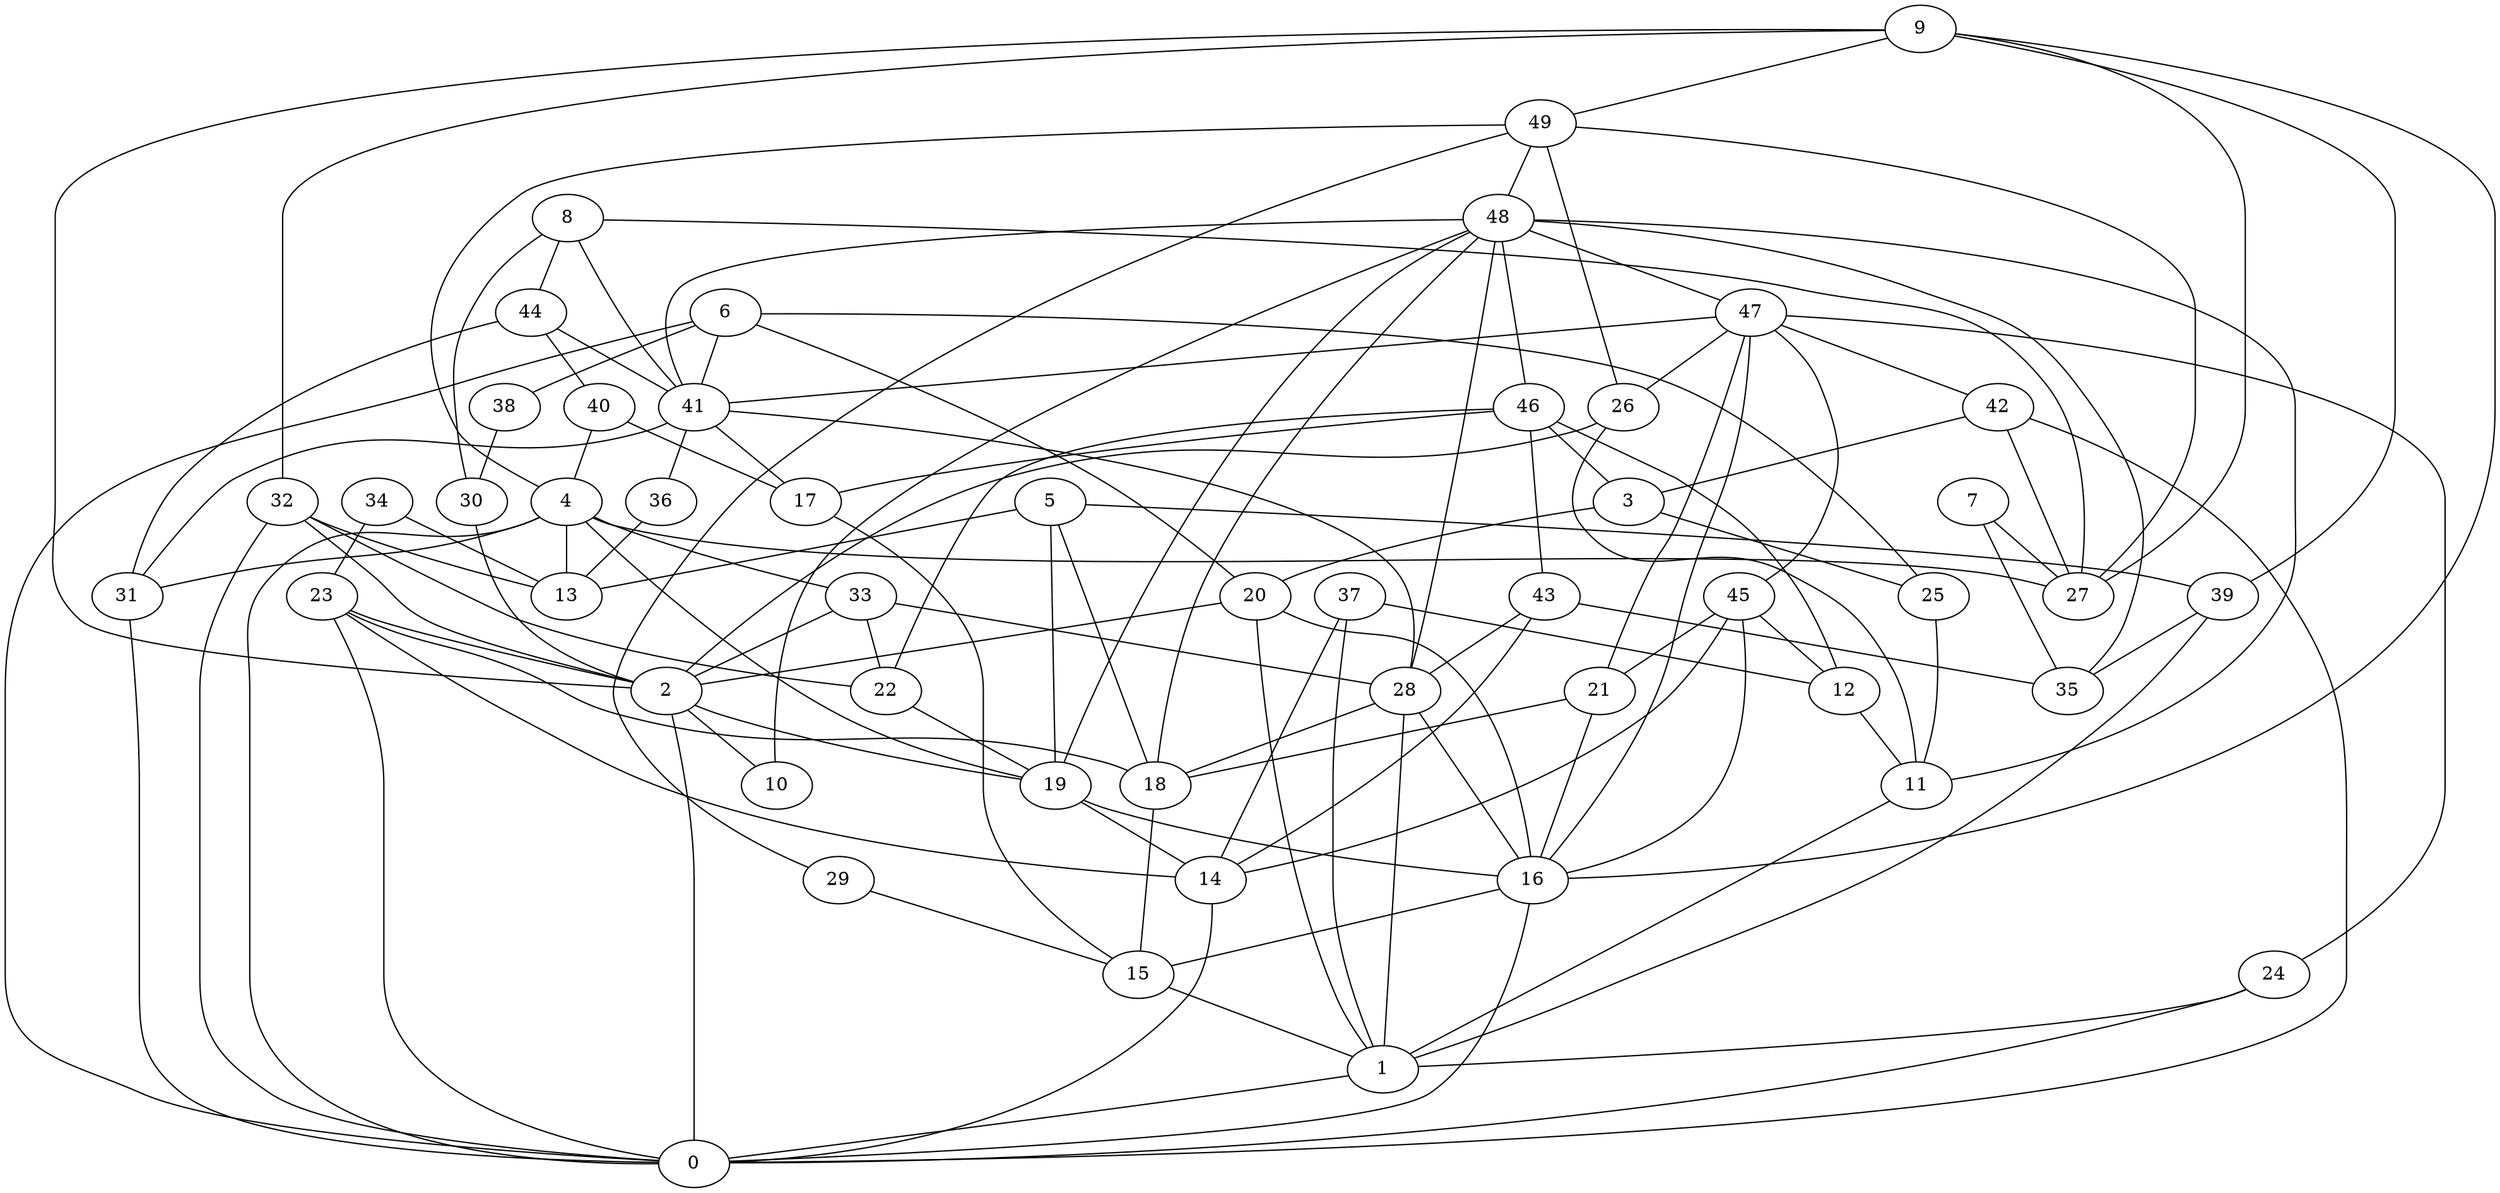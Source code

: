 digraph GG_graph {

subgraph G_graph {
edge [color = black]
"18" -> "15" [dir = none]
"37" -> "1" [dir = none]
"37" -> "14" [dir = none]
"37" -> "12" [dir = none]
"34" -> "23" [dir = none]
"34" -> "13" [dir = none]
"14" -> "0" [dir = none]
"8" -> "41" [dir = none]
"8" -> "27" [dir = none]
"8" -> "30" [dir = none]
"49" -> "29" [dir = none]
"49" -> "48" [dir = none]
"49" -> "4" [dir = none]
"49" -> "26" [dir = none]
"42" -> "0" [dir = none]
"42" -> "27" [dir = none]
"42" -> "3" [dir = none]
"20" -> "2" [dir = none]
"20" -> "16" [dir = none]
"21" -> "18" [dir = none]
"23" -> "14" [dir = none]
"23" -> "2" [dir = none]
"43" -> "35" [dir = none]
"43" -> "14" [dir = none]
"43" -> "28" [dir = none]
"15" -> "1" [dir = none]
"29" -> "15" [dir = none]
"4" -> "33" [dir = none]
"4" -> "27" [dir = none]
"4" -> "13" [dir = none]
"4" -> "0" [dir = none]
"4" -> "19" [dir = none]
"41" -> "36" [dir = none]
"41" -> "17" [dir = none]
"41" -> "31" [dir = none]
"41" -> "28" [dir = none]
"28" -> "16" [dir = none]
"28" -> "18" [dir = none]
"28" -> "1" [dir = none]
"46" -> "22" [dir = none]
"46" -> "12" [dir = none]
"19" -> "14" [dir = none]
"19" -> "16" [dir = none]
"40" -> "4" [dir = none]
"40" -> "17" [dir = none]
"17" -> "15" [dir = none]
"9" -> "32" [dir = none]
"9" -> "2" [dir = none]
"9" -> "27" [dir = none]
"9" -> "16" [dir = none]
"9" -> "39" [dir = none]
"5" -> "39" [dir = none]
"5" -> "18" [dir = none]
"5" -> "19" [dir = none]
"44" -> "40" [dir = none]
"44" -> "31" [dir = none]
"12" -> "11" [dir = none]
"33" -> "28" [dir = none]
"33" -> "22" [dir = none]
"1" -> "0" [dir = none]
"36" -> "13" [dir = none]
"38" -> "30" [dir = none]
"45" -> "16" [dir = none]
"45" -> "14" [dir = none]
"3" -> "20" [dir = none]
"6" -> "25" [dir = none]
"6" -> "38" [dir = none]
"6" -> "0" [dir = none]
"6" -> "20" [dir = none]
"6" -> "41" [dir = none]
"30" -> "2" [dir = none]
"26" -> "2" [dir = none]
"32" -> "0" [dir = none]
"32" -> "2" [dir = none]
"32" -> "13" [dir = none]
"2" -> "10" [dir = none]
"2" -> "0" [dir = none]
"25" -> "11" [dir = none]
"24" -> "1" [dir = none]
"24" -> "0" [dir = none]
"31" -> "0" [dir = none]
"47" -> "41" [dir = none]
"47" -> "16" [dir = none]
"47" -> "26" [dir = none]
"47" -> "45" [dir = none]
"47" -> "21" [dir = none]
"16" -> "0" [dir = none]
"7" -> "35" [dir = none]
"7" -> "27" [dir = none]
"11" -> "1" [dir = none]
"48" -> "41" [dir = none]
"48" -> "46" [dir = none]
"48" -> "19" [dir = none]
"48" -> "35" [dir = none]
"48" -> "28" [dir = none]
"48" -> "18" [dir = none]
"48" -> "10" [dir = none]
"48" -> "11" [dir = none]
"5" -> "13" [dir = none]
"46" -> "17" [dir = none]
"33" -> "2" [dir = none]
"48" -> "47" [dir = none]
"22" -> "19" [dir = none]
"4" -> "31" [dir = none]
"16" -> "15" [dir = none]
"44" -> "41" [dir = none]
"20" -> "1" [dir = none]
"3" -> "25" [dir = none]
"47" -> "42" [dir = none]
"21" -> "16" [dir = none]
"47" -> "24" [dir = none]
"49" -> "27" [dir = none]
"39" -> "35" [dir = none]
"45" -> "21" [dir = none]
"26" -> "11" [dir = none]
"46" -> "43" [dir = none]
"9" -> "49" [dir = none]
"23" -> "0" [dir = none]
"23" -> "18" [dir = none]
"46" -> "3" [dir = none]
"39" -> "1" [dir = none]
"8" -> "44" [dir = none]
"2" -> "19" [dir = none]
"32" -> "22" [dir = none]
"45" -> "12" [dir = none]
}

}
